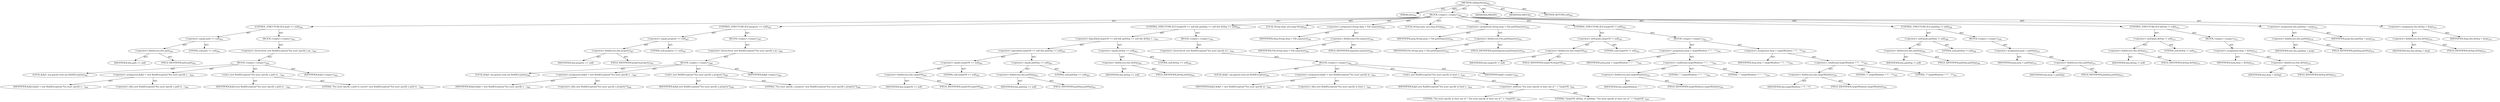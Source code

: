 digraph "validateSetup" {  
"111669149715" [label = <(METHOD,validateSetup)<SUB>481</SUB>> ]
"115964117023" [label = <(PARAM,this)<SUB>481</SUB>> ]
"25769803827" [label = <(BLOCK,&lt;empty&gt;,&lt;empty&gt;)<SUB>481</SUB>> ]
"47244640286" [label = <(CONTROL_STRUCTURE,IF,if (path == null))<SUB>483</SUB>> ]
"30064771313" [label = <(&lt;operator&gt;.equals,path == null)<SUB>483</SUB>> ]
"30064771314" [label = <(&lt;operator&gt;.fieldAccess,this.path)<SUB>483</SUB>> ]
"68719476931" [label = <(IDENTIFIER,this,path == null)> ]
"55834574919" [label = <(FIELD_IDENTIFIER,path,path)<SUB>483</SUB>> ]
"90194313259" [label = <(LITERAL,null,path == null)<SUB>483</SUB>> ]
"25769803828" [label = <(BLOCK,&lt;empty&gt;,&lt;empty&gt;)<SUB>483</SUB>> ]
"30064771315" [label = <(&lt;operator&gt;.throw,throw new BuildException(&quot;You must specify a pa...)<SUB>484</SUB>> ]
"25769803829" [label = <(BLOCK,&lt;empty&gt;,&lt;empty&gt;)<SUB>484</SUB>> ]
"94489280539" [label = <(LOCAL,$obj3: org.apache.tools.ant.BuildException)<SUB>484</SUB>> ]
"30064771316" [label = <(&lt;operator&gt;.assignment,$obj3 = new BuildException(&quot;You must specify a ...)<SUB>484</SUB>> ]
"68719476932" [label = <(IDENTIFIER,$obj3,$obj3 = new BuildException(&quot;You must specify a ...)<SUB>484</SUB>> ]
"30064771317" [label = <(&lt;operator&gt;.alloc,new BuildException(&quot;You must specify a path to ...)<SUB>484</SUB>> ]
"30064771318" [label = <(&lt;init&gt;,new BuildException(&quot;You must specify a path to ...)<SUB>484</SUB>> ]
"68719476933" [label = <(IDENTIFIER,$obj3,new BuildException(&quot;You must specify a path to ...)<SUB>484</SUB>> ]
"90194313260" [label = <(LITERAL,&quot;You must specify a path to convert&quot;,new BuildException(&quot;You must specify a path to ...)<SUB>484</SUB>> ]
"68719476934" [label = <(IDENTIFIER,$obj3,&lt;empty&gt;)<SUB>484</SUB>> ]
"47244640287" [label = <(CONTROL_STRUCTURE,IF,if (property == null))<SUB>487</SUB>> ]
"30064771319" [label = <(&lt;operator&gt;.equals,property == null)<SUB>487</SUB>> ]
"30064771320" [label = <(&lt;operator&gt;.fieldAccess,this.property)<SUB>487</SUB>> ]
"68719476935" [label = <(IDENTIFIER,this,property == null)> ]
"55834574920" [label = <(FIELD_IDENTIFIER,property,property)<SUB>487</SUB>> ]
"90194313261" [label = <(LITERAL,null,property == null)<SUB>487</SUB>> ]
"25769803830" [label = <(BLOCK,&lt;empty&gt;,&lt;empty&gt;)<SUB>487</SUB>> ]
"30064771321" [label = <(&lt;operator&gt;.throw,throw new BuildException(&quot;You must specify a pr...)<SUB>488</SUB>> ]
"25769803831" [label = <(BLOCK,&lt;empty&gt;,&lt;empty&gt;)<SUB>488</SUB>> ]
"94489280540" [label = <(LOCAL,$obj4: org.apache.tools.ant.BuildException)<SUB>488</SUB>> ]
"30064771322" [label = <(&lt;operator&gt;.assignment,$obj4 = new BuildException(&quot;You must specify a ...)<SUB>488</SUB>> ]
"68719476936" [label = <(IDENTIFIER,$obj4,$obj4 = new BuildException(&quot;You must specify a ...)<SUB>488</SUB>> ]
"30064771323" [label = <(&lt;operator&gt;.alloc,new BuildException(&quot;You must specify a property&quot;))<SUB>488</SUB>> ]
"30064771324" [label = <(&lt;init&gt;,new BuildException(&quot;You must specify a property&quot;))<SUB>488</SUB>> ]
"68719476937" [label = <(IDENTIFIER,$obj4,new BuildException(&quot;You must specify a property&quot;))<SUB>488</SUB>> ]
"90194313262" [label = <(LITERAL,&quot;You must specify a property&quot;,new BuildException(&quot;You must specify a property&quot;))<SUB>488</SUB>> ]
"68719476938" [label = <(IDENTIFIER,$obj4,&lt;empty&gt;)<SUB>488</SUB>> ]
"47244640288" [label = <(CONTROL_STRUCTURE,IF,if (targetOS == null &amp;&amp; pathSep == null &amp;&amp; dirSep == null))<SUB>493</SUB>> ]
"30064771325" [label = <(&lt;operator&gt;.logicalAnd,targetOS == null &amp;&amp; pathSep == null &amp;&amp; dirSep =...)<SUB>493</SUB>> ]
"30064771326" [label = <(&lt;operator&gt;.logicalAnd,targetOS == null &amp;&amp; pathSep == null)<SUB>493</SUB>> ]
"30064771327" [label = <(&lt;operator&gt;.equals,targetOS == null)<SUB>493</SUB>> ]
"30064771328" [label = <(&lt;operator&gt;.fieldAccess,this.targetOS)<SUB>493</SUB>> ]
"68719476939" [label = <(IDENTIFIER,this,targetOS == null)> ]
"55834574921" [label = <(FIELD_IDENTIFIER,targetOS,targetOS)<SUB>493</SUB>> ]
"90194313263" [label = <(LITERAL,null,targetOS == null)<SUB>493</SUB>> ]
"30064771329" [label = <(&lt;operator&gt;.equals,pathSep == null)<SUB>493</SUB>> ]
"30064771330" [label = <(&lt;operator&gt;.fieldAccess,this.pathSep)<SUB>493</SUB>> ]
"68719476940" [label = <(IDENTIFIER,this,pathSep == null)> ]
"55834574922" [label = <(FIELD_IDENTIFIER,pathSep,pathSep)<SUB>493</SUB>> ]
"90194313264" [label = <(LITERAL,null,pathSep == null)<SUB>493</SUB>> ]
"30064771331" [label = <(&lt;operator&gt;.equals,dirSep == null)<SUB>493</SUB>> ]
"30064771332" [label = <(&lt;operator&gt;.fieldAccess,this.dirSep)<SUB>493</SUB>> ]
"68719476941" [label = <(IDENTIFIER,this,dirSep == null)> ]
"55834574923" [label = <(FIELD_IDENTIFIER,dirSep,dirSep)<SUB>493</SUB>> ]
"90194313265" [label = <(LITERAL,null,dirSep == null)<SUB>493</SUB>> ]
"25769803832" [label = <(BLOCK,&lt;empty&gt;,&lt;empty&gt;)<SUB>493</SUB>> ]
"30064771333" [label = <(&lt;operator&gt;.throw,throw new BuildException(&quot;You must specify at l...)<SUB>494</SUB>> ]
"25769803833" [label = <(BLOCK,&lt;empty&gt;,&lt;empty&gt;)<SUB>494</SUB>> ]
"94489280541" [label = <(LOCAL,$obj5: org.apache.tools.ant.BuildException)<SUB>494</SUB>> ]
"30064771334" [label = <(&lt;operator&gt;.assignment,$obj5 = new BuildException(&quot;You must specify at...)<SUB>494</SUB>> ]
"68719476942" [label = <(IDENTIFIER,$obj5,$obj5 = new BuildException(&quot;You must specify at...)<SUB>494</SUB>> ]
"30064771335" [label = <(&lt;operator&gt;.alloc,new BuildException(&quot;You must specify at least o...)<SUB>494</SUB>> ]
"30064771336" [label = <(&lt;init&gt;,new BuildException(&quot;You must specify at least o...)<SUB>494</SUB>> ]
"68719476943" [label = <(IDENTIFIER,$obj5,new BuildException(&quot;You must specify at least o...)<SUB>494</SUB>> ]
"30064771337" [label = <(&lt;operator&gt;.addition,&quot;You must specify at least one of &quot; + &quot;targetOS...)<SUB>494</SUB>> ]
"90194313266" [label = <(LITERAL,&quot;You must specify at least one of &quot;,&quot;You must specify at least one of &quot; + &quot;targetOS...)<SUB>494</SUB>> ]
"90194313267" [label = <(LITERAL,&quot;targetOS, dirSep, or pathSep&quot;,&quot;You must specify at least one of &quot; + &quot;targetOS...)<SUB>495</SUB>> ]
"68719476944" [label = <(IDENTIFIER,$obj5,&lt;empty&gt;)<SUB>494</SUB>> ]
"94489280542" [label = <(LOCAL,String dsep: java.lang.String)<SUB>500</SUB>> ]
"30064771338" [label = <(&lt;operator&gt;.assignment,String dsep = File.separator)<SUB>500</SUB>> ]
"68719476945" [label = <(IDENTIFIER,dsep,String dsep = File.separator)<SUB>500</SUB>> ]
"30064771339" [label = <(&lt;operator&gt;.fieldAccess,File.separator)<SUB>500</SUB>> ]
"68719476946" [label = <(IDENTIFIER,File,String dsep = File.separator)<SUB>500</SUB>> ]
"55834574924" [label = <(FIELD_IDENTIFIER,separator,separator)<SUB>500</SUB>> ]
"94489280543" [label = <(LOCAL,String psep: java.lang.String)<SUB>501</SUB>> ]
"30064771340" [label = <(&lt;operator&gt;.assignment,String psep = File.pathSeparator)<SUB>501</SUB>> ]
"68719476947" [label = <(IDENTIFIER,psep,String psep = File.pathSeparator)<SUB>501</SUB>> ]
"30064771341" [label = <(&lt;operator&gt;.fieldAccess,File.pathSeparator)<SUB>501</SUB>> ]
"68719476948" [label = <(IDENTIFIER,File,String psep = File.pathSeparator)<SUB>501</SUB>> ]
"55834574925" [label = <(FIELD_IDENTIFIER,pathSeparator,pathSeparator)<SUB>501</SUB>> ]
"47244640289" [label = <(CONTROL_STRUCTURE,IF,if (targetOS != null))<SUB>503</SUB>> ]
"30064771342" [label = <(&lt;operator&gt;.notEquals,targetOS != null)<SUB>503</SUB>> ]
"30064771343" [label = <(&lt;operator&gt;.fieldAccess,this.targetOS)<SUB>503</SUB>> ]
"68719476949" [label = <(IDENTIFIER,this,targetOS != null)> ]
"55834574926" [label = <(FIELD_IDENTIFIER,targetOS,targetOS)<SUB>503</SUB>> ]
"90194313268" [label = <(LITERAL,null,targetOS != null)<SUB>503</SUB>> ]
"25769803834" [label = <(BLOCK,&lt;empty&gt;,&lt;empty&gt;)<SUB>503</SUB>> ]
"30064771344" [label = <(&lt;operator&gt;.assignment,psep = targetWindows ? &quot;;&quot; : &quot;:&quot;)<SUB>504</SUB>> ]
"68719476950" [label = <(IDENTIFIER,psep,psep = targetWindows ? &quot;;&quot; : &quot;:&quot;)<SUB>504</SUB>> ]
"30064771345" [label = <(&lt;operator&gt;.conditional,targetWindows ? &quot;;&quot; : &quot;:&quot;)<SUB>504</SUB>> ]
"30064771346" [label = <(&lt;operator&gt;.fieldAccess,this.targetWindows)<SUB>504</SUB>> ]
"68719476951" [label = <(IDENTIFIER,this,targetWindows ? &quot;;&quot; : &quot;:&quot;)> ]
"55834574927" [label = <(FIELD_IDENTIFIER,targetWindows,targetWindows)<SUB>504</SUB>> ]
"90194313269" [label = <(LITERAL,&quot;;&quot;,targetWindows ? &quot;;&quot; : &quot;:&quot;)<SUB>504</SUB>> ]
"90194313270" [label = <(LITERAL,&quot;:&quot;,targetWindows ? &quot;;&quot; : &quot;:&quot;)<SUB>504</SUB>> ]
"30064771347" [label = <(&lt;operator&gt;.assignment,dsep = targetWindows ? &quot;\\&quot; : &quot;/&quot;)<SUB>505</SUB>> ]
"68719476952" [label = <(IDENTIFIER,dsep,dsep = targetWindows ? &quot;\\&quot; : &quot;/&quot;)<SUB>505</SUB>> ]
"30064771348" [label = <(&lt;operator&gt;.conditional,targetWindows ? &quot;\\&quot; : &quot;/&quot;)<SUB>505</SUB>> ]
"30064771349" [label = <(&lt;operator&gt;.fieldAccess,this.targetWindows)<SUB>505</SUB>> ]
"68719476953" [label = <(IDENTIFIER,this,targetWindows ? &quot;\\&quot; : &quot;/&quot;)> ]
"55834574928" [label = <(FIELD_IDENTIFIER,targetWindows,targetWindows)<SUB>505</SUB>> ]
"90194313271" [label = <(LITERAL,&quot;\\&quot;,targetWindows ? &quot;\\&quot; : &quot;/&quot;)<SUB>505</SUB>> ]
"90194313272" [label = <(LITERAL,&quot;/&quot;,targetWindows ? &quot;\\&quot; : &quot;/&quot;)<SUB>505</SUB>> ]
"47244640290" [label = <(CONTROL_STRUCTURE,IF,if (pathSep != null))<SUB>508</SUB>> ]
"30064771350" [label = <(&lt;operator&gt;.notEquals,pathSep != null)<SUB>508</SUB>> ]
"30064771351" [label = <(&lt;operator&gt;.fieldAccess,this.pathSep)<SUB>508</SUB>> ]
"68719476954" [label = <(IDENTIFIER,this,pathSep != null)> ]
"55834574929" [label = <(FIELD_IDENTIFIER,pathSep,pathSep)<SUB>508</SUB>> ]
"90194313273" [label = <(LITERAL,null,pathSep != null)<SUB>508</SUB>> ]
"25769803835" [label = <(BLOCK,&lt;empty&gt;,&lt;empty&gt;)<SUB>508</SUB>> ]
"30064771352" [label = <(&lt;operator&gt;.assignment,psep = pathSep)<SUB>510</SUB>> ]
"68719476955" [label = <(IDENTIFIER,psep,psep = pathSep)<SUB>510</SUB>> ]
"30064771353" [label = <(&lt;operator&gt;.fieldAccess,this.pathSep)<SUB>510</SUB>> ]
"68719476956" [label = <(IDENTIFIER,this,psep = pathSep)> ]
"55834574930" [label = <(FIELD_IDENTIFIER,pathSep,pathSep)<SUB>510</SUB>> ]
"47244640291" [label = <(CONTROL_STRUCTURE,IF,if (dirSep != null))<SUB>513</SUB>> ]
"30064771354" [label = <(&lt;operator&gt;.notEquals,dirSep != null)<SUB>513</SUB>> ]
"30064771355" [label = <(&lt;operator&gt;.fieldAccess,this.dirSep)<SUB>513</SUB>> ]
"68719476957" [label = <(IDENTIFIER,this,dirSep != null)> ]
"55834574931" [label = <(FIELD_IDENTIFIER,dirSep,dirSep)<SUB>513</SUB>> ]
"90194313274" [label = <(LITERAL,null,dirSep != null)<SUB>513</SUB>> ]
"25769803836" [label = <(BLOCK,&lt;empty&gt;,&lt;empty&gt;)<SUB>513</SUB>> ]
"30064771356" [label = <(&lt;operator&gt;.assignment,dsep = dirSep)<SUB>515</SUB>> ]
"68719476958" [label = <(IDENTIFIER,dsep,dsep = dirSep)<SUB>515</SUB>> ]
"30064771357" [label = <(&lt;operator&gt;.fieldAccess,this.dirSep)<SUB>515</SUB>> ]
"68719476959" [label = <(IDENTIFIER,this,dsep = dirSep)> ]
"55834574932" [label = <(FIELD_IDENTIFIER,dirSep,dirSep)<SUB>515</SUB>> ]
"30064771358" [label = <(&lt;operator&gt;.assignment,this.pathSep = psep)<SUB>518</SUB>> ]
"30064771359" [label = <(&lt;operator&gt;.fieldAccess,this.pathSep)<SUB>518</SUB>> ]
"68719476960" [label = <(IDENTIFIER,this,this.pathSep = psep)> ]
"55834574933" [label = <(FIELD_IDENTIFIER,pathSep,pathSep)<SUB>518</SUB>> ]
"68719476961" [label = <(IDENTIFIER,psep,this.pathSep = psep)<SUB>518</SUB>> ]
"30064771360" [label = <(&lt;operator&gt;.assignment,this.dirSep = dsep)<SUB>519</SUB>> ]
"30064771361" [label = <(&lt;operator&gt;.fieldAccess,this.dirSep)<SUB>519</SUB>> ]
"68719476962" [label = <(IDENTIFIER,this,this.dirSep = dsep)> ]
"55834574934" [label = <(FIELD_IDENTIFIER,dirSep,dirSep)<SUB>519</SUB>> ]
"68719476963" [label = <(IDENTIFIER,dsep,this.dirSep = dsep)<SUB>519</SUB>> ]
"133143986228" [label = <(MODIFIER,PRIVATE)> ]
"133143986229" [label = <(MODIFIER,VIRTUAL)> ]
"128849018899" [label = <(METHOD_RETURN,void)<SUB>481</SUB>> ]
  "111669149715" -> "115964117023"  [ label = "AST: "] 
  "111669149715" -> "25769803827"  [ label = "AST: "] 
  "111669149715" -> "133143986228"  [ label = "AST: "] 
  "111669149715" -> "133143986229"  [ label = "AST: "] 
  "111669149715" -> "128849018899"  [ label = "AST: "] 
  "25769803827" -> "47244640286"  [ label = "AST: "] 
  "25769803827" -> "47244640287"  [ label = "AST: "] 
  "25769803827" -> "47244640288"  [ label = "AST: "] 
  "25769803827" -> "94489280542"  [ label = "AST: "] 
  "25769803827" -> "30064771338"  [ label = "AST: "] 
  "25769803827" -> "94489280543"  [ label = "AST: "] 
  "25769803827" -> "30064771340"  [ label = "AST: "] 
  "25769803827" -> "47244640289"  [ label = "AST: "] 
  "25769803827" -> "47244640290"  [ label = "AST: "] 
  "25769803827" -> "47244640291"  [ label = "AST: "] 
  "25769803827" -> "30064771358"  [ label = "AST: "] 
  "25769803827" -> "30064771360"  [ label = "AST: "] 
  "47244640286" -> "30064771313"  [ label = "AST: "] 
  "47244640286" -> "25769803828"  [ label = "AST: "] 
  "30064771313" -> "30064771314"  [ label = "AST: "] 
  "30064771313" -> "90194313259"  [ label = "AST: "] 
  "30064771314" -> "68719476931"  [ label = "AST: "] 
  "30064771314" -> "55834574919"  [ label = "AST: "] 
  "25769803828" -> "30064771315"  [ label = "AST: "] 
  "30064771315" -> "25769803829"  [ label = "AST: "] 
  "25769803829" -> "94489280539"  [ label = "AST: "] 
  "25769803829" -> "30064771316"  [ label = "AST: "] 
  "25769803829" -> "30064771318"  [ label = "AST: "] 
  "25769803829" -> "68719476934"  [ label = "AST: "] 
  "30064771316" -> "68719476932"  [ label = "AST: "] 
  "30064771316" -> "30064771317"  [ label = "AST: "] 
  "30064771318" -> "68719476933"  [ label = "AST: "] 
  "30064771318" -> "90194313260"  [ label = "AST: "] 
  "47244640287" -> "30064771319"  [ label = "AST: "] 
  "47244640287" -> "25769803830"  [ label = "AST: "] 
  "30064771319" -> "30064771320"  [ label = "AST: "] 
  "30064771319" -> "90194313261"  [ label = "AST: "] 
  "30064771320" -> "68719476935"  [ label = "AST: "] 
  "30064771320" -> "55834574920"  [ label = "AST: "] 
  "25769803830" -> "30064771321"  [ label = "AST: "] 
  "30064771321" -> "25769803831"  [ label = "AST: "] 
  "25769803831" -> "94489280540"  [ label = "AST: "] 
  "25769803831" -> "30064771322"  [ label = "AST: "] 
  "25769803831" -> "30064771324"  [ label = "AST: "] 
  "25769803831" -> "68719476938"  [ label = "AST: "] 
  "30064771322" -> "68719476936"  [ label = "AST: "] 
  "30064771322" -> "30064771323"  [ label = "AST: "] 
  "30064771324" -> "68719476937"  [ label = "AST: "] 
  "30064771324" -> "90194313262"  [ label = "AST: "] 
  "47244640288" -> "30064771325"  [ label = "AST: "] 
  "47244640288" -> "25769803832"  [ label = "AST: "] 
  "30064771325" -> "30064771326"  [ label = "AST: "] 
  "30064771325" -> "30064771331"  [ label = "AST: "] 
  "30064771326" -> "30064771327"  [ label = "AST: "] 
  "30064771326" -> "30064771329"  [ label = "AST: "] 
  "30064771327" -> "30064771328"  [ label = "AST: "] 
  "30064771327" -> "90194313263"  [ label = "AST: "] 
  "30064771328" -> "68719476939"  [ label = "AST: "] 
  "30064771328" -> "55834574921"  [ label = "AST: "] 
  "30064771329" -> "30064771330"  [ label = "AST: "] 
  "30064771329" -> "90194313264"  [ label = "AST: "] 
  "30064771330" -> "68719476940"  [ label = "AST: "] 
  "30064771330" -> "55834574922"  [ label = "AST: "] 
  "30064771331" -> "30064771332"  [ label = "AST: "] 
  "30064771331" -> "90194313265"  [ label = "AST: "] 
  "30064771332" -> "68719476941"  [ label = "AST: "] 
  "30064771332" -> "55834574923"  [ label = "AST: "] 
  "25769803832" -> "30064771333"  [ label = "AST: "] 
  "30064771333" -> "25769803833"  [ label = "AST: "] 
  "25769803833" -> "94489280541"  [ label = "AST: "] 
  "25769803833" -> "30064771334"  [ label = "AST: "] 
  "25769803833" -> "30064771336"  [ label = "AST: "] 
  "25769803833" -> "68719476944"  [ label = "AST: "] 
  "30064771334" -> "68719476942"  [ label = "AST: "] 
  "30064771334" -> "30064771335"  [ label = "AST: "] 
  "30064771336" -> "68719476943"  [ label = "AST: "] 
  "30064771336" -> "30064771337"  [ label = "AST: "] 
  "30064771337" -> "90194313266"  [ label = "AST: "] 
  "30064771337" -> "90194313267"  [ label = "AST: "] 
  "30064771338" -> "68719476945"  [ label = "AST: "] 
  "30064771338" -> "30064771339"  [ label = "AST: "] 
  "30064771339" -> "68719476946"  [ label = "AST: "] 
  "30064771339" -> "55834574924"  [ label = "AST: "] 
  "30064771340" -> "68719476947"  [ label = "AST: "] 
  "30064771340" -> "30064771341"  [ label = "AST: "] 
  "30064771341" -> "68719476948"  [ label = "AST: "] 
  "30064771341" -> "55834574925"  [ label = "AST: "] 
  "47244640289" -> "30064771342"  [ label = "AST: "] 
  "47244640289" -> "25769803834"  [ label = "AST: "] 
  "30064771342" -> "30064771343"  [ label = "AST: "] 
  "30064771342" -> "90194313268"  [ label = "AST: "] 
  "30064771343" -> "68719476949"  [ label = "AST: "] 
  "30064771343" -> "55834574926"  [ label = "AST: "] 
  "25769803834" -> "30064771344"  [ label = "AST: "] 
  "25769803834" -> "30064771347"  [ label = "AST: "] 
  "30064771344" -> "68719476950"  [ label = "AST: "] 
  "30064771344" -> "30064771345"  [ label = "AST: "] 
  "30064771345" -> "30064771346"  [ label = "AST: "] 
  "30064771345" -> "90194313269"  [ label = "AST: "] 
  "30064771345" -> "90194313270"  [ label = "AST: "] 
  "30064771346" -> "68719476951"  [ label = "AST: "] 
  "30064771346" -> "55834574927"  [ label = "AST: "] 
  "30064771347" -> "68719476952"  [ label = "AST: "] 
  "30064771347" -> "30064771348"  [ label = "AST: "] 
  "30064771348" -> "30064771349"  [ label = "AST: "] 
  "30064771348" -> "90194313271"  [ label = "AST: "] 
  "30064771348" -> "90194313272"  [ label = "AST: "] 
  "30064771349" -> "68719476953"  [ label = "AST: "] 
  "30064771349" -> "55834574928"  [ label = "AST: "] 
  "47244640290" -> "30064771350"  [ label = "AST: "] 
  "47244640290" -> "25769803835"  [ label = "AST: "] 
  "30064771350" -> "30064771351"  [ label = "AST: "] 
  "30064771350" -> "90194313273"  [ label = "AST: "] 
  "30064771351" -> "68719476954"  [ label = "AST: "] 
  "30064771351" -> "55834574929"  [ label = "AST: "] 
  "25769803835" -> "30064771352"  [ label = "AST: "] 
  "30064771352" -> "68719476955"  [ label = "AST: "] 
  "30064771352" -> "30064771353"  [ label = "AST: "] 
  "30064771353" -> "68719476956"  [ label = "AST: "] 
  "30064771353" -> "55834574930"  [ label = "AST: "] 
  "47244640291" -> "30064771354"  [ label = "AST: "] 
  "47244640291" -> "25769803836"  [ label = "AST: "] 
  "30064771354" -> "30064771355"  [ label = "AST: "] 
  "30064771354" -> "90194313274"  [ label = "AST: "] 
  "30064771355" -> "68719476957"  [ label = "AST: "] 
  "30064771355" -> "55834574931"  [ label = "AST: "] 
  "25769803836" -> "30064771356"  [ label = "AST: "] 
  "30064771356" -> "68719476958"  [ label = "AST: "] 
  "30064771356" -> "30064771357"  [ label = "AST: "] 
  "30064771357" -> "68719476959"  [ label = "AST: "] 
  "30064771357" -> "55834574932"  [ label = "AST: "] 
  "30064771358" -> "30064771359"  [ label = "AST: "] 
  "30064771358" -> "68719476961"  [ label = "AST: "] 
  "30064771359" -> "68719476960"  [ label = "AST: "] 
  "30064771359" -> "55834574933"  [ label = "AST: "] 
  "30064771360" -> "30064771361"  [ label = "AST: "] 
  "30064771360" -> "68719476963"  [ label = "AST: "] 
  "30064771361" -> "68719476962"  [ label = "AST: "] 
  "30064771361" -> "55834574934"  [ label = "AST: "] 
  "111669149715" -> "115964117023"  [ label = "DDG: "] 
}
